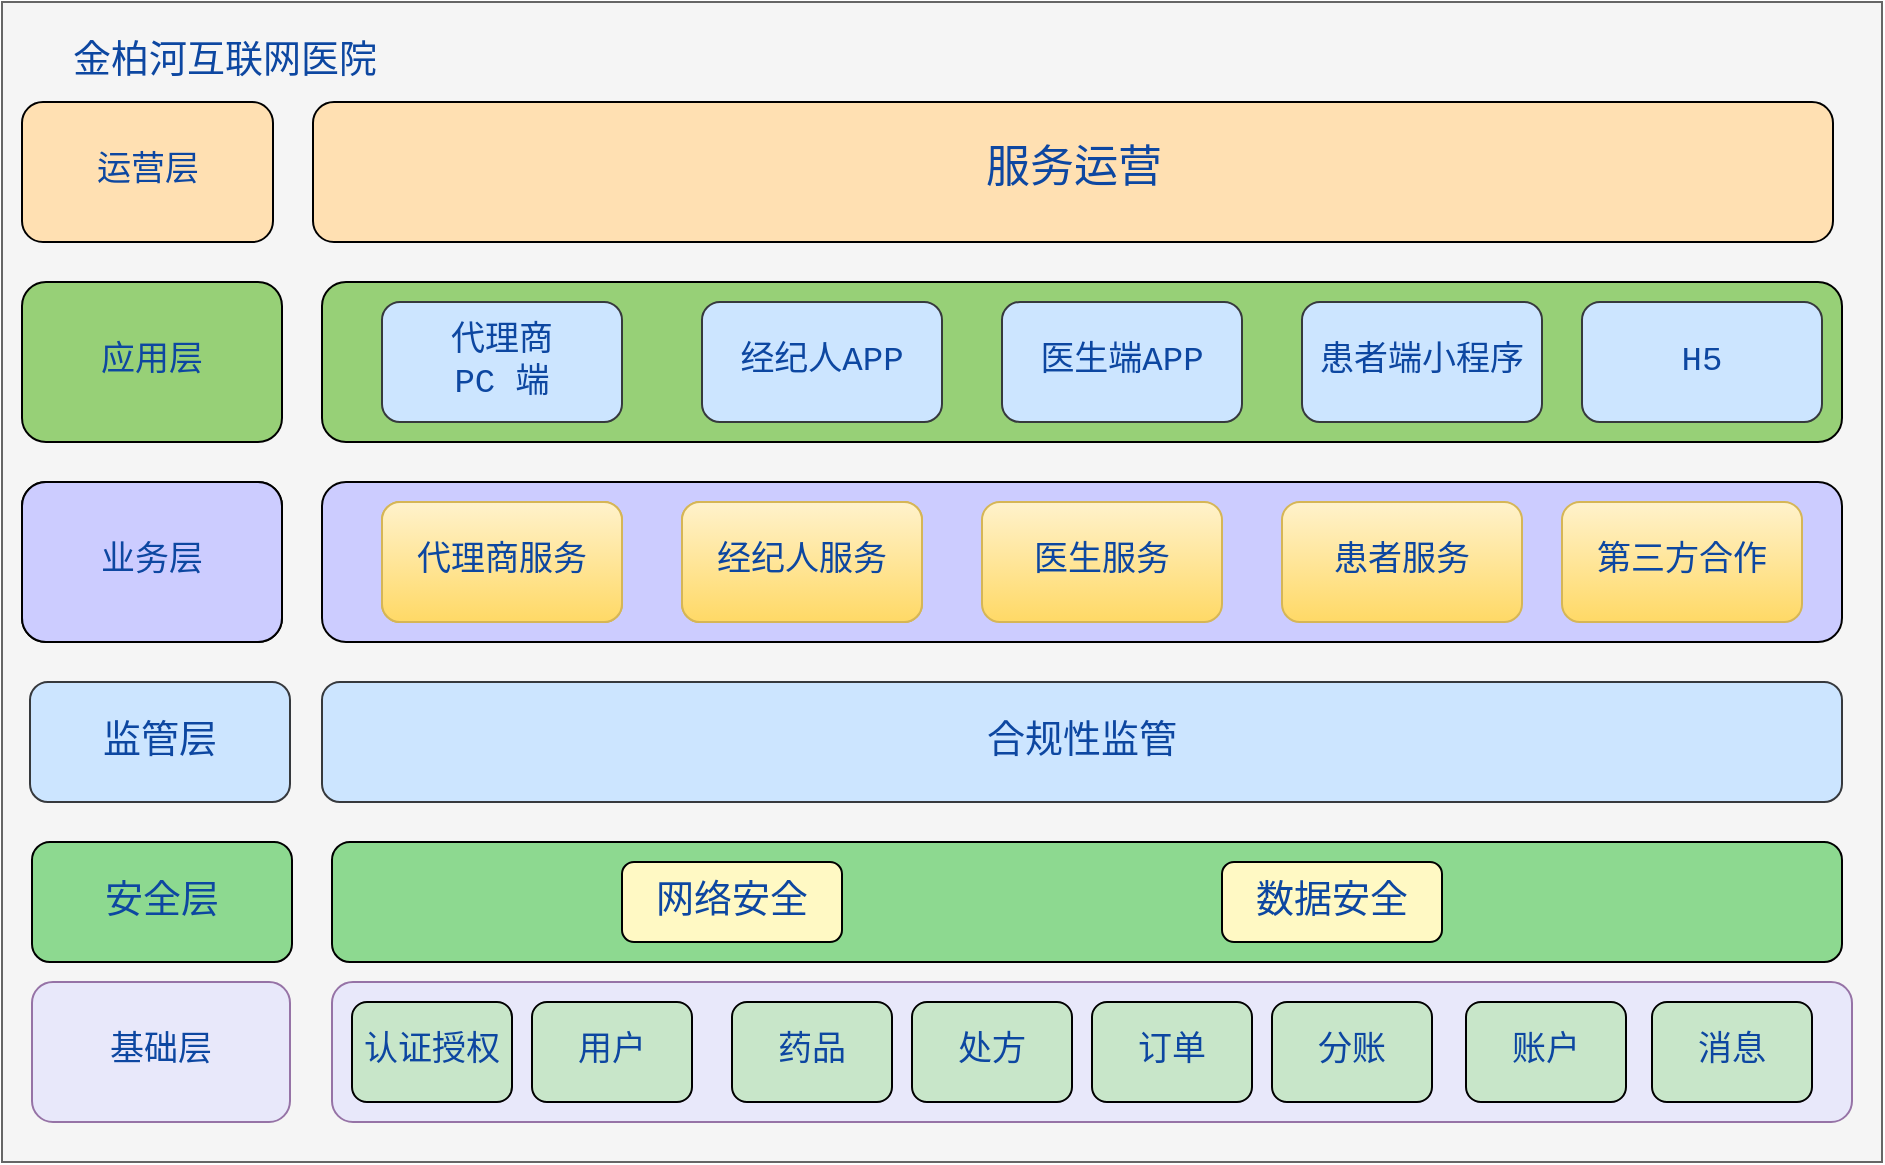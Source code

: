 <mxfile version="20.1.3" type="github">
  <diagram id="-kH73spSBtR8VED7zcd6" name="第 1 页">
    <mxGraphModel dx="1422" dy="-407" grid="1" gridSize="10" guides="1" tooltips="1" connect="1" arrows="1" fold="1" page="1" pageScale="1" pageWidth="827" pageHeight="1169" math="0" shadow="0">
      <root>
        <mxCell id="0" />
        <mxCell id="1" parent="0" />
        <mxCell id="dhpCgIOlbi4Pp2pvdTcR-1" value="" style="rounded=0;whiteSpace=wrap;html=1;fillColor=#f5f5f5;fontColor=#0D47A1;strokeColor=#666666;fontStyle=0;fontFamily=Courier New;" vertex="1" parent="1">
          <mxGeometry x="130" y="1600" width="940" height="580" as="geometry" />
        </mxCell>
        <mxCell id="dhpCgIOlbi4Pp2pvdTcR-2" value="" style="rounded=1;whiteSpace=wrap;html=1;fontFamily=Courier New;fontSize=16;fillColor=#E8E8FA;strokeColor=#9673a6;fontColor=#0D47A1;fontStyle=0" vertex="1" parent="1">
          <mxGeometry x="295" y="2090" width="760" height="70" as="geometry" />
        </mxCell>
        <mxCell id="dhpCgIOlbi4Pp2pvdTcR-3" value="&lt;font style=&quot;font-size: 17px;&quot;&gt;药品&lt;/font&gt;" style="rounded=1;whiteSpace=wrap;html=1;fontFamily=Courier New;fontSize=16;gradientColor=none;fillColor=#C8E6C9;fontColor=#0D47A1;fontStyle=0" vertex="1" parent="1">
          <mxGeometry x="495" y="2100" width="80" height="50" as="geometry" />
        </mxCell>
        <mxCell id="dhpCgIOlbi4Pp2pvdTcR-4" value="&lt;font style=&quot;font-size: 17px;&quot;&gt;处方&lt;/font&gt;" style="rounded=1;whiteSpace=wrap;html=1;fontFamily=Courier New;fontSize=16;fillColor=#C8E6C9;fontColor=#0D47A1;fontStyle=0" vertex="1" parent="1">
          <mxGeometry x="585" y="2100" width="80" height="50" as="geometry" />
        </mxCell>
        <mxCell id="dhpCgIOlbi4Pp2pvdTcR-5" value="&lt;font style=&quot;font-size: 17px;&quot;&gt;订单&lt;/font&gt;" style="rounded=1;whiteSpace=wrap;html=1;fontFamily=Courier New;fontSize=16;fillColor=#C8E6C9;fontColor=#0D47A1;fontStyle=0" vertex="1" parent="1">
          <mxGeometry x="675" y="2100" width="80" height="50" as="geometry" />
        </mxCell>
        <mxCell id="dhpCgIOlbi4Pp2pvdTcR-6" value="&lt;font style=&quot;font-size: 17px;&quot;&gt;分账&lt;/font&gt;" style="rounded=1;whiteSpace=wrap;html=1;fontFamily=Courier New;fontSize=16;fillColor=#C8E6C9;fontColor=#0D47A1;fontStyle=0" vertex="1" parent="1">
          <mxGeometry x="765" y="2100" width="80" height="50" as="geometry" />
        </mxCell>
        <mxCell id="dhpCgIOlbi4Pp2pvdTcR-7" value="&lt;font style=&quot;font-size: 17px;&quot;&gt;账户&lt;/font&gt;" style="rounded=1;whiteSpace=wrap;html=1;fontFamily=Courier New;fontSize=16;fillColor=#C8E6C9;fontColor=#0D47A1;fontStyle=0" vertex="1" parent="1">
          <mxGeometry x="862" y="2100" width="80" height="50" as="geometry" />
        </mxCell>
        <mxCell id="dhpCgIOlbi4Pp2pvdTcR-8" value="&lt;font style=&quot;font-size: 17px;&quot;&gt;消息&lt;/font&gt;" style="rounded=1;whiteSpace=wrap;html=1;fontFamily=Courier New;fontSize=16;fillColor=#C8E6C9;fontColor=#0D47A1;fontStyle=0" vertex="1" parent="1">
          <mxGeometry x="955" y="2100" width="80" height="50" as="geometry" />
        </mxCell>
        <mxCell id="dhpCgIOlbi4Pp2pvdTcR-9" value="&lt;font style=&quot;font-size: 17px;&quot;&gt;业务层&lt;/font&gt;" style="rounded=1;whiteSpace=wrap;html=1;fontFamily=Courier New;fontSize=16;fillColor=#CCCCFF;gradientColor=none;fontColor=#0D47A1;fontStyle=0" vertex="1" parent="1">
          <mxGeometry x="140" y="1840" width="130" height="80" as="geometry" />
        </mxCell>
        <mxCell id="dhpCgIOlbi4Pp2pvdTcR-10" value="" style="rounded=1;whiteSpace=wrap;html=1;fontFamily=Courier New;fontSize=16;fillColor=#CCCCFF;gradientColor=none;fontColor=#0D47A1;fontStyle=0" vertex="1" parent="1">
          <mxGeometry x="290" y="1840" width="760" height="80" as="geometry" />
        </mxCell>
        <mxCell id="dhpCgIOlbi4Pp2pvdTcR-11" value="&lt;font style=&quot;font-size: 17px;&quot;&gt;医生服务&lt;/font&gt;" style="rounded=1;whiteSpace=wrap;html=1;fontFamily=Courier New;fontSize=16;fillColor=#fff2cc;strokeColor=#d6b656;gradientColor=#ffd966;fontColor=#0D47A1;fontStyle=0" vertex="1" parent="1">
          <mxGeometry x="620" y="1850" width="120" height="60" as="geometry" />
        </mxCell>
        <mxCell id="dhpCgIOlbi4Pp2pvdTcR-12" value="&lt;font style=&quot;font-size: 17px;&quot;&gt;代理商服务&lt;/font&gt;" style="rounded=1;whiteSpace=wrap;html=1;fontFamily=Courier New;fontSize=16;fillColor=#fff2cc;strokeColor=#d6b656;gradientColor=#ffd966;fontColor=#0D47A1;fontStyle=0" vertex="1" parent="1">
          <mxGeometry x="320" y="1850" width="120" height="60" as="geometry" />
        </mxCell>
        <mxCell id="dhpCgIOlbi4Pp2pvdTcR-13" value="&lt;font style=&quot;font-size: 17px;&quot;&gt;经纪人服务&lt;/font&gt;" style="rounded=1;whiteSpace=wrap;html=1;fontFamily=Courier New;fontSize=16;fillColor=#fff2cc;strokeColor=#d6b656;gradientColor=#ffd966;fontColor=#0D47A1;fontStyle=0" vertex="1" parent="1">
          <mxGeometry x="470" y="1850" width="120" height="60" as="geometry" />
        </mxCell>
        <mxCell id="dhpCgIOlbi4Pp2pvdTcR-14" value="&lt;font style=&quot;font-size: 17px;&quot;&gt;患者服务&lt;/font&gt;" style="rounded=1;whiteSpace=wrap;html=1;fontFamily=Courier New;fontSize=16;fillColor=#fff2cc;strokeColor=#d6b656;gradientColor=#ffd966;fontColor=#0D47A1;fontStyle=0" vertex="1" parent="1">
          <mxGeometry x="770" y="1850" width="120" height="60" as="geometry" />
        </mxCell>
        <mxCell id="dhpCgIOlbi4Pp2pvdTcR-15" value="&lt;font style=&quot;font-size: 17px;&quot;&gt;应用层&lt;/font&gt;" style="rounded=1;whiteSpace=wrap;html=1;fontFamily=Courier New;fontSize=16;fillColor=#97D077;gradientColor=none;fontColor=#0D47A1;fontStyle=0" vertex="1" parent="1">
          <mxGeometry x="140" y="1740" width="130" height="80" as="geometry" />
        </mxCell>
        <mxCell id="dhpCgIOlbi4Pp2pvdTcR-16" value="" style="rounded=1;whiteSpace=wrap;html=1;fontFamily=Courier New;fontSize=16;fillColor=#97D077;gradientColor=none;fontColor=#0D47A1;fontStyle=0" vertex="1" parent="1">
          <mxGeometry x="290" y="1740" width="760" height="80" as="geometry" />
        </mxCell>
        <mxCell id="dhpCgIOlbi4Pp2pvdTcR-17" value="&lt;font style=&quot;font-size: 17px;&quot;&gt;代理商 &lt;br&gt;PC 端&lt;/font&gt;" style="rounded=1;whiteSpace=wrap;html=1;fontFamily=Courier New;fontSize=16;fillColor=#cce5ff;strokeColor=#36393d;fontColor=#0D47A1;fontStyle=0" vertex="1" parent="1">
          <mxGeometry x="320" y="1750" width="120" height="60" as="geometry" />
        </mxCell>
        <mxCell id="dhpCgIOlbi4Pp2pvdTcR-18" value="&lt;font style=&quot;font-size: 17px;&quot;&gt;经纪人APP&lt;/font&gt;" style="rounded=1;whiteSpace=wrap;html=1;fontFamily=Courier New;fontSize=16;fillColor=#cce5ff;strokeColor=#36393d;fontColor=#0D47A1;fontStyle=0" vertex="1" parent="1">
          <mxGeometry x="480" y="1750" width="120" height="60" as="geometry" />
        </mxCell>
        <mxCell id="dhpCgIOlbi4Pp2pvdTcR-19" value="&lt;font style=&quot;font-size: 17px;&quot;&gt;医生端APP&lt;/font&gt;" style="rounded=1;whiteSpace=wrap;html=1;fontFamily=Courier New;fontSize=16;fillColor=#cce5ff;strokeColor=#36393d;fontColor=#0D47A1;fontStyle=0" vertex="1" parent="1">
          <mxGeometry x="630" y="1750" width="120" height="60" as="geometry" />
        </mxCell>
        <mxCell id="dhpCgIOlbi4Pp2pvdTcR-20" value="&lt;font style=&quot;font-size: 17px;&quot;&gt;患者端小程序&lt;/font&gt;" style="rounded=1;whiteSpace=wrap;html=1;fontFamily=Courier New;fontSize=16;fillColor=#cce5ff;strokeColor=#36393d;fontColor=#0D47A1;fontStyle=0" vertex="1" parent="1">
          <mxGeometry x="780" y="1750" width="120" height="60" as="geometry" />
        </mxCell>
        <mxCell id="dhpCgIOlbi4Pp2pvdTcR-21" value="&lt;font style=&quot;font-size: 17px;&quot;&gt;运营层&lt;/font&gt;" style="rounded=1;whiteSpace=wrap;html=1;fontFamily=Courier New;fontSize=16;fillColor=#FFE0B2;gradientColor=none;fontColor=#0D47A1;fontStyle=0" vertex="1" parent="1">
          <mxGeometry x="140" y="1650" width="125.5" height="70" as="geometry" />
        </mxCell>
        <mxCell id="dhpCgIOlbi4Pp2pvdTcR-22" value="&lt;font style=&quot;font-size: 22px;&quot;&gt;服务运营&lt;/font&gt;" style="rounded=1;whiteSpace=wrap;html=1;fontFamily=Courier New;fontSize=16;fillColor=#FFE0B2;gradientColor=none;labelBorderColor=none;fontColor=#0D47A1;fontStyle=0" vertex="1" parent="1">
          <mxGeometry x="285.5" y="1650" width="760" height="70" as="geometry" />
        </mxCell>
        <mxCell id="dhpCgIOlbi4Pp2pvdTcR-23" value="&lt;font style=&quot;font-size: 19px;&quot;&gt;金柏河互联网医院&lt;/font&gt;" style="text;html=1;strokeColor=none;fillColor=none;align=center;verticalAlign=middle;whiteSpace=wrap;rounded=0;labelBorderColor=none;fontFamily=Courier New;fontSize=19;fontColor=#0D47A1;fontStyle=0" vertex="1" parent="1">
          <mxGeometry x="163" y="1620" width="157" height="20" as="geometry" />
        </mxCell>
        <mxCell id="dhpCgIOlbi4Pp2pvdTcR-24" value="&lt;font style=&quot;font-size: 17px;&quot;&gt;第三方合作&lt;/font&gt;" style="rounded=1;whiteSpace=wrap;html=1;fontFamily=Courier New;fontSize=16;fillColor=#fff2cc;strokeColor=#d6b656;gradientColor=#ffd966;fontColor=#0D47A1;fontStyle=0" vertex="1" parent="1">
          <mxGeometry x="910" y="1850" width="120" height="60" as="geometry" />
        </mxCell>
        <mxCell id="dhpCgIOlbi4Pp2pvdTcR-25" value="&lt;font style=&quot;font-size: 17px;&quot;&gt;H5&lt;/font&gt;" style="rounded=1;whiteSpace=wrap;html=1;fontFamily=Courier New;fontSize=16;fillColor=#cce5ff;strokeColor=#36393d;fontColor=#0D47A1;fontStyle=0" vertex="1" parent="1">
          <mxGeometry x="920" y="1750" width="120" height="60" as="geometry" />
        </mxCell>
        <mxCell id="dhpCgIOlbi4Pp2pvdTcR-26" value="&lt;font style=&quot;font-size: 17px;&quot;&gt;基础层&lt;/font&gt;" style="rounded=1;whiteSpace=wrap;html=1;fontFamily=Courier New;fontSize=16;fillColor=#E8E8FA;strokeColor=#9673a6;fontColor=#0D47A1;fontStyle=0" vertex="1" parent="1">
          <mxGeometry x="145" y="2090" width="129" height="70" as="geometry" />
        </mxCell>
        <mxCell id="dhpCgIOlbi4Pp2pvdTcR-27" value="&lt;font style=&quot;font-size: 17px;&quot;&gt;认证授权&lt;/font&gt;" style="rounded=1;whiteSpace=wrap;html=1;fontFamily=Courier New;fontSize=16;fillColor=#C8E6C9;fontColor=#0D47A1;fontStyle=0" vertex="1" parent="1">
          <mxGeometry x="305" y="2100" width="80" height="50" as="geometry" />
        </mxCell>
        <mxCell id="dhpCgIOlbi4Pp2pvdTcR-28" value="&lt;font style=&quot;font-size: 17px;&quot;&gt;用户&lt;/font&gt;" style="rounded=1;whiteSpace=wrap;html=1;fontFamily=Courier New;fontSize=16;fillColor=#C8E6C9;fontColor=#0D47A1;fontStyle=0" vertex="1" parent="1">
          <mxGeometry x="395" y="2100" width="80" height="50" as="geometry" />
        </mxCell>
        <mxCell id="dhpCgIOlbi4Pp2pvdTcR-29" value="安全层" style="rounded=1;whiteSpace=wrap;html=1;labelBorderColor=none;fontFamily=Courier New;fontSize=19;fontColor=#0D47A1;fillColor=#8DD990;gradientColor=none;" vertex="1" parent="1">
          <mxGeometry x="145" y="2020" width="130" height="60" as="geometry" />
        </mxCell>
        <mxCell id="dhpCgIOlbi4Pp2pvdTcR-30" value="" style="rounded=1;whiteSpace=wrap;html=1;labelBorderColor=none;fontFamily=Courier New;fontSize=19;fontColor=#0D47A1;fillColor=#8DD990;gradientColor=none;" vertex="1" parent="1">
          <mxGeometry x="295" y="2020" width="755" height="60" as="geometry" />
        </mxCell>
        <mxCell id="dhpCgIOlbi4Pp2pvdTcR-31" value="网络安全" style="rounded=1;whiteSpace=wrap;html=1;labelBorderColor=none;fontFamily=Courier New;fontSize=19;fontColor=#0D47A1;fillColor=#FFF9C4;gradientColor=none;" vertex="1" parent="1">
          <mxGeometry x="440" y="2030" width="110" height="40" as="geometry" />
        </mxCell>
        <mxCell id="dhpCgIOlbi4Pp2pvdTcR-32" value="数据安全" style="rounded=1;whiteSpace=wrap;html=1;labelBorderColor=none;fontFamily=Courier New;fontSize=19;fontColor=#0D47A1;fillColor=#FFF9C4;gradientColor=none;" vertex="1" parent="1">
          <mxGeometry x="740" y="2030" width="110" height="40" as="geometry" />
        </mxCell>
        <mxCell id="dhpCgIOlbi4Pp2pvdTcR-33" value="&lt;font style=&quot;font-size: 17px;&quot;&gt;业务层&lt;/font&gt;" style="rounded=1;whiteSpace=wrap;html=1;fontFamily=Courier New;fontSize=16;fillColor=#CCCCFF;gradientColor=none;fontColor=#0D47A1;fontStyle=0" vertex="1" parent="1">
          <mxGeometry x="140" y="1840" width="130" height="80" as="geometry" />
        </mxCell>
        <mxCell id="dhpCgIOlbi4Pp2pvdTcR-34" value="&lt;font style=&quot;font-size: 17px;&quot;&gt;代理商服务&lt;/font&gt;" style="rounded=1;whiteSpace=wrap;html=1;fontFamily=Courier New;fontSize=16;fillColor=#fff2cc;strokeColor=#d6b656;gradientColor=#ffd966;fontColor=#0D47A1;fontStyle=0" vertex="1" parent="1">
          <mxGeometry x="320" y="1850" width="120" height="60" as="geometry" />
        </mxCell>
        <mxCell id="dhpCgIOlbi4Pp2pvdTcR-35" value="&lt;font style=&quot;font-size: 17px;&quot;&gt;经纪人服务&lt;/font&gt;" style="rounded=1;whiteSpace=wrap;html=1;fontFamily=Courier New;fontSize=16;fillColor=#fff2cc;strokeColor=#d6b656;gradientColor=#ffd966;fontColor=#0D47A1;fontStyle=0" vertex="1" parent="1">
          <mxGeometry x="470" y="1850" width="120" height="60" as="geometry" />
        </mxCell>
        <mxCell id="dhpCgIOlbi4Pp2pvdTcR-36" value="&lt;font color=&quot;#0d47a1&quot;&gt;监管层&lt;/font&gt;" style="rounded=1;whiteSpace=wrap;html=1;labelBorderColor=none;fontFamily=Courier New;fontSize=19;fillColor=#cce5ff;strokeColor=#36393d;" vertex="1" parent="1">
          <mxGeometry x="144" y="1940" width="130" height="60" as="geometry" />
        </mxCell>
        <mxCell id="dhpCgIOlbi4Pp2pvdTcR-37" value="&lt;font color=&quot;#0d47a1&quot;&gt;合规性监管&lt;/font&gt;" style="rounded=1;whiteSpace=wrap;html=1;labelBorderColor=none;fontFamily=Courier New;fontSize=19;fillColor=#cce5ff;strokeColor=#36393d;" vertex="1" parent="1">
          <mxGeometry x="290" y="1940" width="760" height="60" as="geometry" />
        </mxCell>
      </root>
    </mxGraphModel>
  </diagram>
</mxfile>
